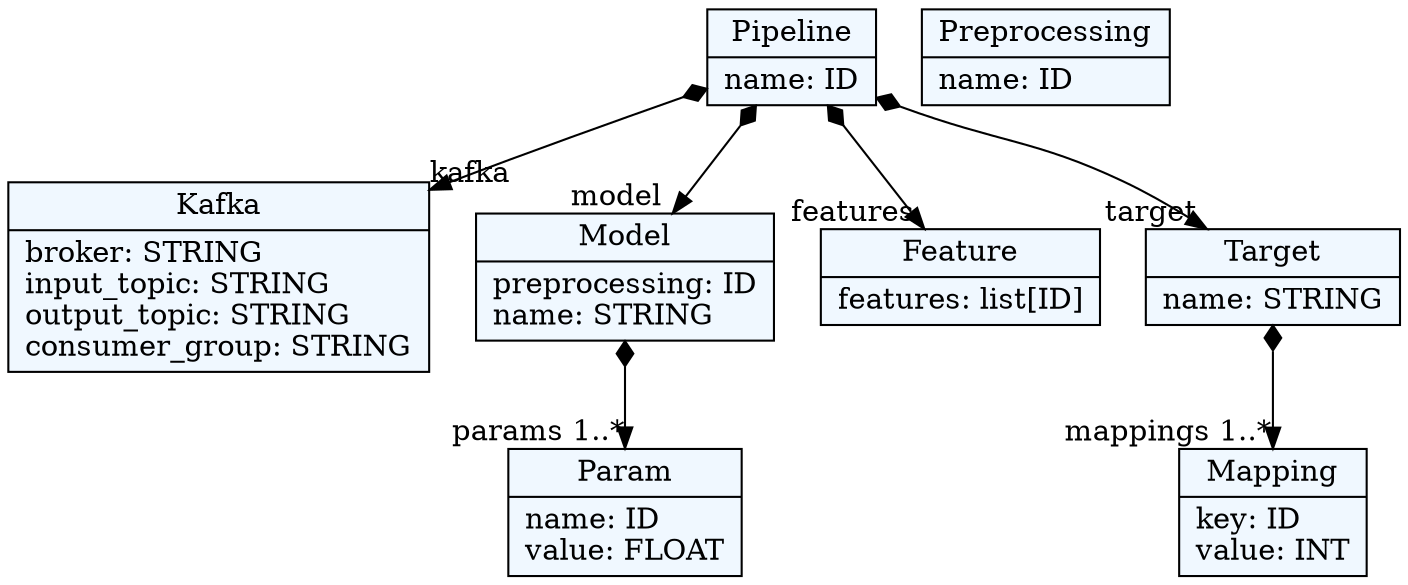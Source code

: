 
    digraph textX {
    fontname = "Bitstream Vera Sans"
    fontsize = 8
    node[
        shape=record,
        style=filled,
        fillcolor=aliceblue
    ]
    nodesep = 0.3
    edge[dir=black,arrowtail=empty]


135714751273856[ label="{Pipeline|name: ID\l}"]

135714751269248[ label="{Kafka|broker: STRING\linput_topic: STRING\loutput_topic: STRING\lconsumer_group: STRING\l}"]

135714751280384[ label="{Model|preprocessing: ID\lname: STRING\l}"]

135714751278896[ label="{Preprocessing|name: ID\l}"]

135714751271792[ label="{Param|name: ID\lvalue: FLOAT\l}"]

135714751400992[ label="{Feature|features: list[ID]\l}"]

135714751400416[ label="{Target|name: STRING\l}"]

135714751401712[ label="{Mapping|key: ID\lvalue: INT\l}"]



135714751273856 -> 135714751269248[arrowtail=diamond, dir=both, headlabel="kafka "]
135714751273856 -> 135714751280384[arrowtail=diamond, dir=both, headlabel="model "]
135714751273856 -> 135714751400992[arrowtail=diamond, dir=both, headlabel="features "]
135714751273856 -> 135714751400416[arrowtail=diamond, dir=both, headlabel="target "]
135714751280384 -> 135714751271792[arrowtail=diamond, dir=both, headlabel="params 1..*"]
135714751400416 -> 135714751401712[arrowtail=diamond, dir=both, headlabel="mappings 1..*"]

}
